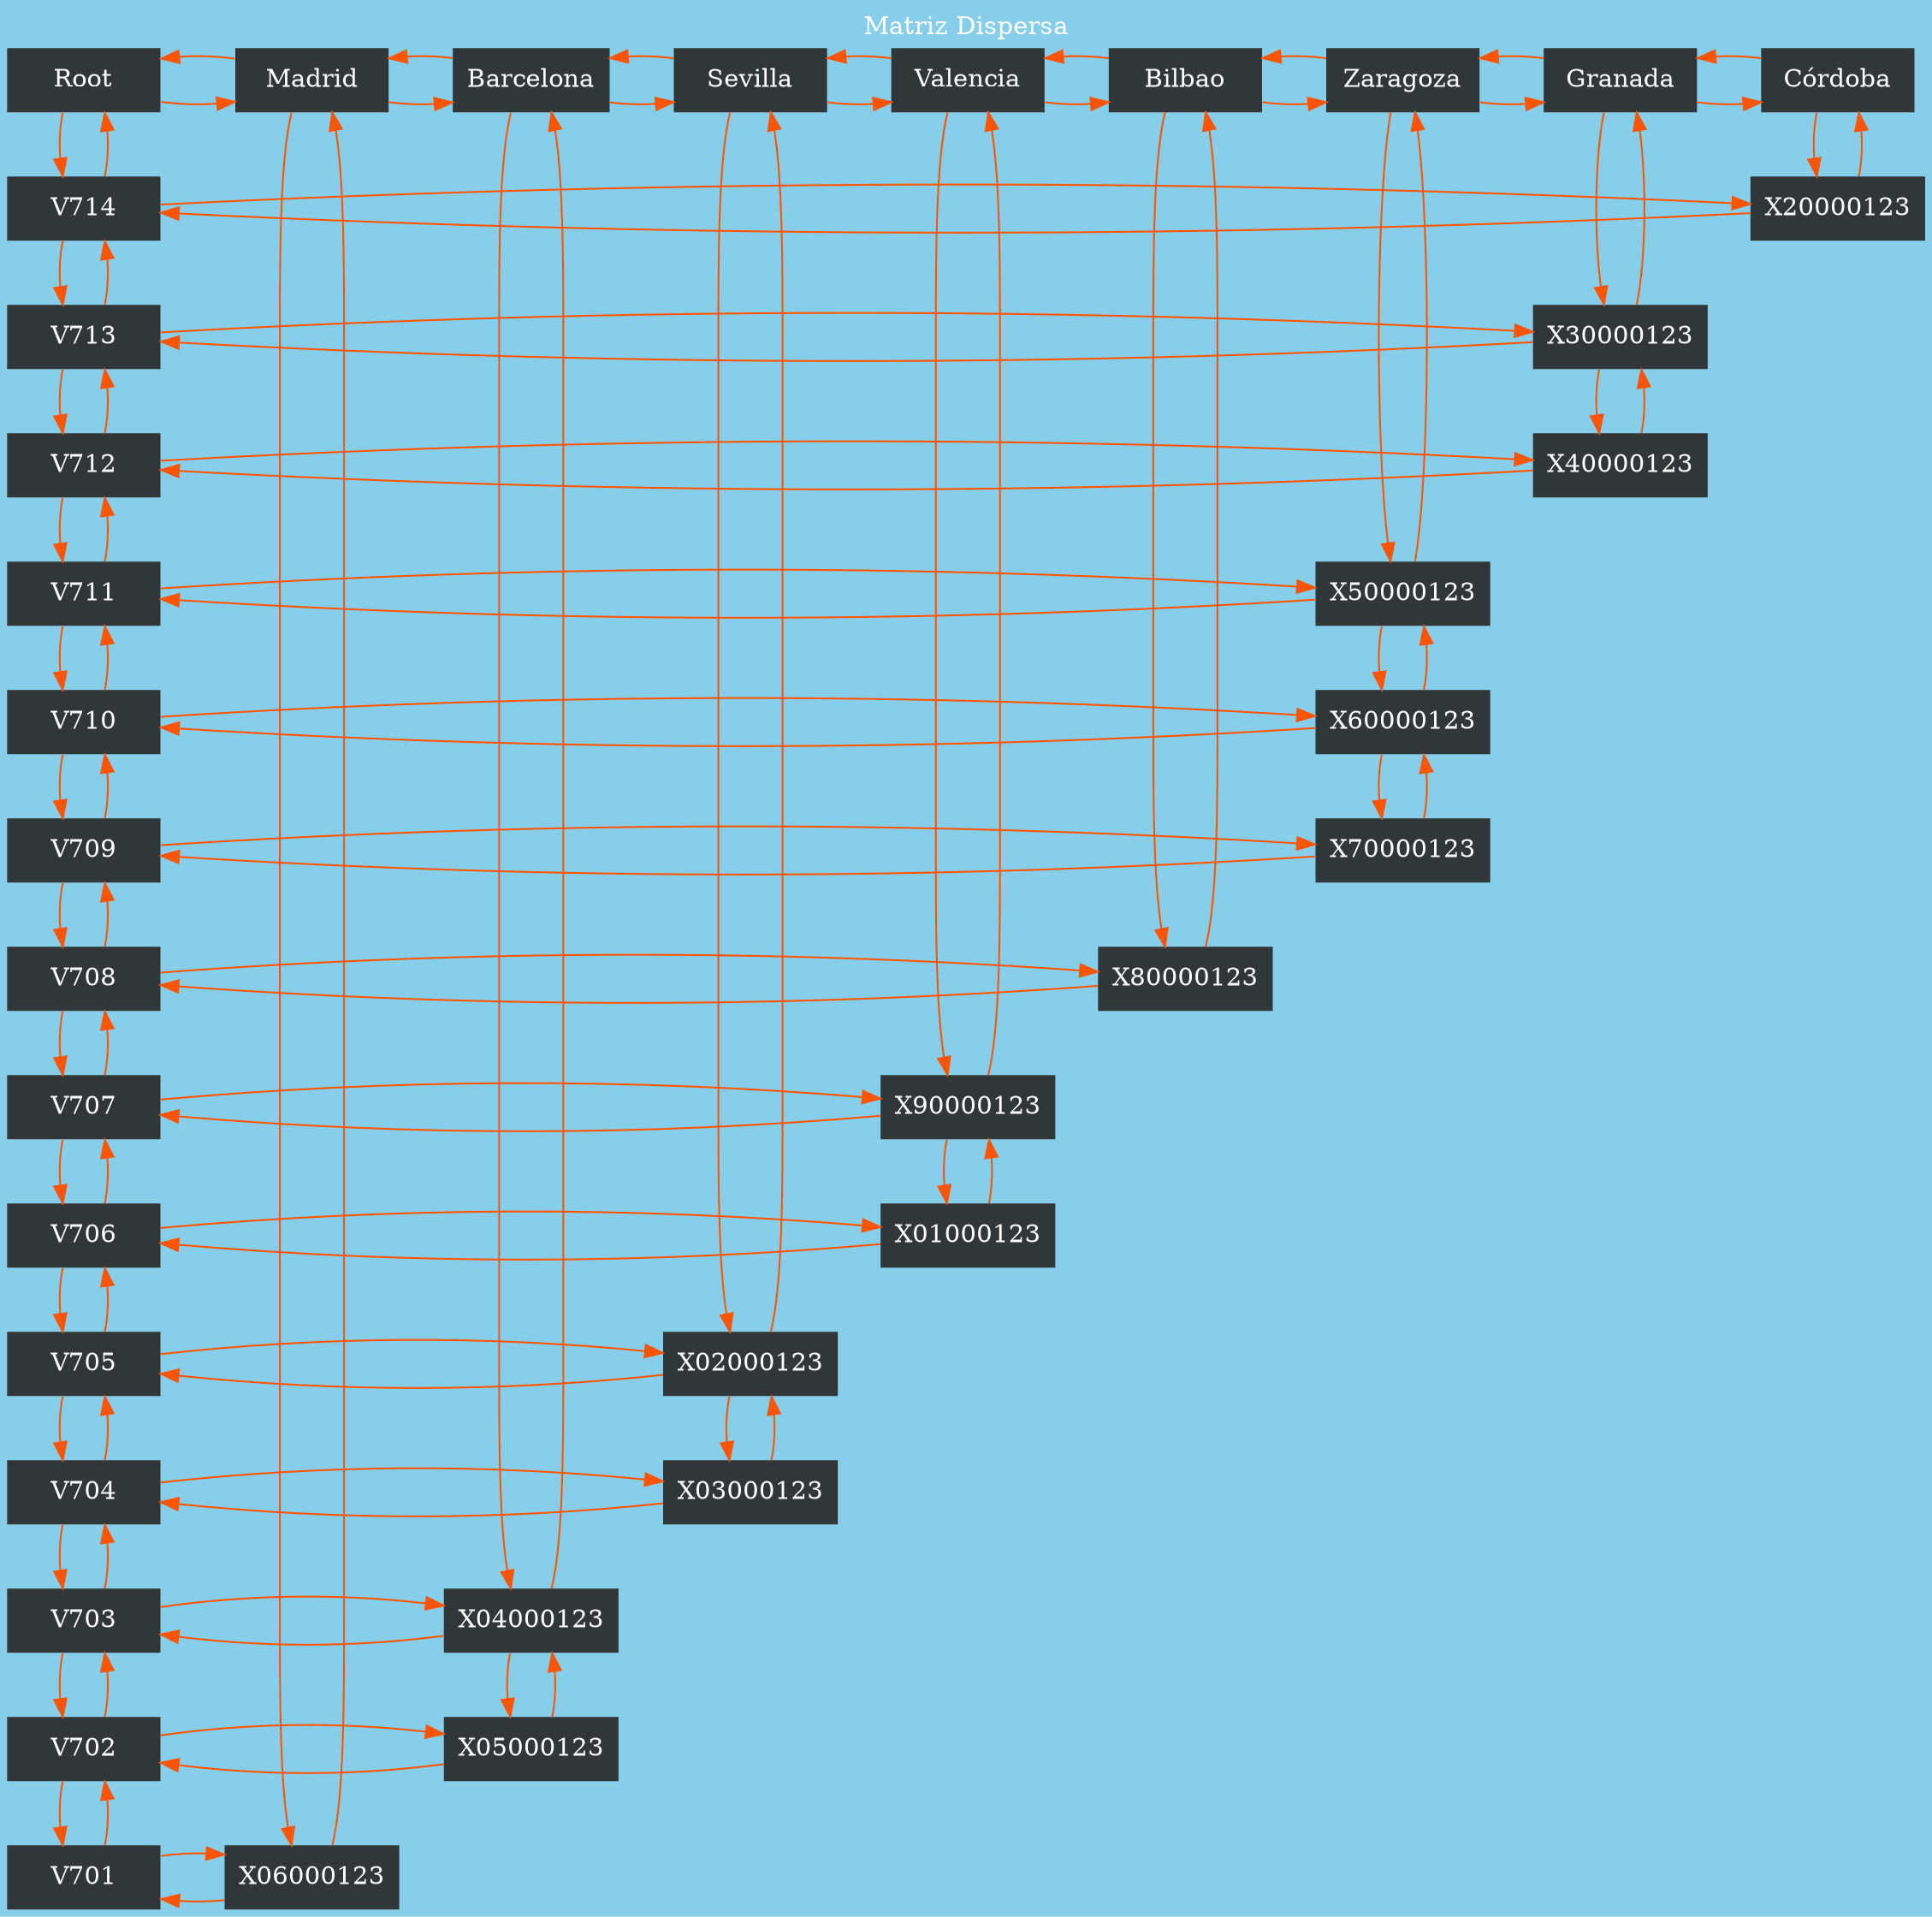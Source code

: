 digraph G {
bgcolor=skyblue;
fontcolor=white;
label= "Matriz Dispersa";
labelloc="t"
nodesep=0.5
node [shape=box width=1.2 style=filled fillcolor="#313638" fontcolor=white color=transparent]
 edge [fontcolor=white color="#ff5400"];
/*------------Cabeceras Horizontales------------*/
node0 [label="Root" group=1];
node1[label="Madrid" group=2];
node2[label="Barcelona" group=3];
node3[label="Sevilla" group=4];
node4[label="Valencia" group=5];
node5[label="Bilbao" group=6];
node6[label="Zaragoza" group=7];
node7[label="Granada" group=8];
node8[label="Córdoba" group=9];
/*------------Cabeceras Verticales------------*/
node9[label="V714" group=1];
node10[label="V713" group=1];
node11[label="V712" group=1];
node12[label="V711" group=1];
node13[label="V710" group=1];
node14[label="V709" group=1];
node15[label="V708" group=1];
node16[label="V707" group=1];
node17[label="V706" group=1];
node18[label="V705" group=1];
node19[label="V704" group=1];
node20[label="V703" group=1];
node21[label="V702" group=1];
node22[label="V701" group=1];
/*------------columna 1------------*/
nodo152[label="X06000123" group=2];
/*------------columna 2------------*/
nodo133[label="X04000123" group=3];
nodo143[label="X05000123" group=3];
/*------------columna 3------------*/
nodo114[label="X02000123" group=4];
nodo124[label="X03000123" group=4];
/*------------columna 4------------*/
nodo95[label="X90000123" group=5];
nodo105[label="X01000123" group=5];
/*------------columna 5------------*/
nodo86[label="X80000123" group=6];
/*------------columna 6------------*/
nodo57[label="X50000123" group=7];
nodo67[label="X60000123" group=7];
nodo77[label="X70000123" group=7];
/*------------columna 7------------*/
nodo38[label="X30000123" group=8];
nodo48[label="X40000123" group=8];
/*------------columna 8------------*/
nodo29[label="X20000123" group=9];
/*------------Relaciones Horizontales------------*/
node0 -> node1  node1 -> node2  node2 -> node3  node3 -> node4  node4 -> node5  node5 -> node6  node6 -> node7  node7 -> node8 ;
node8 -> node7 node7 -> node6 node6 -> node5 node5 -> node4 node4 -> node3 node3 -> node2 node2 -> node1  -> node0;
/*------------columna enlace:1------------*/
nodo152 -> node1
node1 -> nodo152
/*------------columna enlace:2------------*/
nodo133 -> node2
node2 -> nodo133
nodo143 -> nodo133
nodo133 -> nodo143
/*------------columna enlace:3------------*/
nodo114 -> node3
node3 -> nodo114
nodo124 -> nodo114
nodo114 -> nodo124
/*------------columna enlace:4------------*/
nodo95 -> node4
node4 -> nodo95
nodo105 -> nodo95
nodo95 -> nodo105
/*------------columna enlace:5------------*/
nodo86 -> node5
node5 -> nodo86
/*------------columna enlace:6------------*/
nodo57 -> node6
node6 -> nodo57
nodo67 -> nodo57
nodo57 -> nodo67
nodo77 -> nodo67
nodo67 -> nodo77
/*------------columna enlace:7------------*/
nodo38 -> node7
node7 -> nodo38
nodo48 -> nodo38
nodo38 -> nodo48
/*------------columna enlace:8------------*/
nodo29 -> node8
node8 -> nodo29
/*------------Relaciones Verticales------------*/
node0 -> node9  node9 -> node10  node10 -> node11  node11 -> node12  node12 -> node13  node13 -> node14  node14 -> node15  node15 -> node16  node16 -> node17  node17 -> node18  node18 -> node19  node19 -> node20  node20 -> node21  -> node22;
/*------------Fila enlace:1------------*/
nodo29 -> node9
node9 -> nodo29;
/*------------Fila enlace:2------------*/
nodo38 -> node10
node10 -> nodo38;
/*------------Fila enlace:3------------*/
nodo48 -> node11
node11 -> nodo48;
/*------------Fila enlace:4------------*/
nodo57 -> node12
node12 -> nodo57;
/*------------Fila enlace:5------------*/
nodo67 -> node13
node13 -> nodo67;
/*------------Fila enlace:6------------*/
nodo77 -> node14
node14 -> nodo77;
/*------------Fila enlace:7------------*/
nodo86 -> node15
node15 -> nodo86;
/*------------Fila enlace:8------------*/
nodo95 -> node16
node16 -> nodo95;
/*------------Fila enlace:9------------*/
nodo105 -> node17
node17 -> nodo105;
/*------------Fila enlace:10------------*/
nodo114 -> node18
node18 -> nodo114;
/*------------Fila enlace:11------------*/
nodo124 -> node19
node19 -> nodo124;
/*------------Fila enlace:12------------*/
nodo133 -> node20
node20 -> nodo133;
/*------------Fila enlace:13------------*/
nodo143 -> node21
node21 -> nodo143;
/*------------Fila enlace:14------------*/
nodo152 -> node22
node22 -> nodo152;
node22 -> node21 node21 -> node20 node20 -> node19 node19 -> node18 node18 -> node17 node17 -> node16 node16 -> node15 node15 -> node14 node14 -> node13 node13 -> node12 node12 -> node11 node11 -> node10 node10 -> node9  -> node0;
/*------------Encuadre Columnas-----------*/
{ rank=same; node0; node1; node2; node3; node4; node5; node6; node7; node8; };
/*------------Encuadre Filas-----------*/
{ rank=same; node9; nodo29; };
/*------------Encuadre Filas-----------*/
{ rank=same; node10; nodo38; };
/*------------Encuadre Filas-----------*/
{ rank=same; node11; nodo48; };
/*------------Encuadre Filas-----------*/
{ rank=same; node12; nodo57; };
/*------------Encuadre Filas-----------*/
{ rank=same; node13; nodo67; };
/*------------Encuadre Filas-----------*/
{ rank=same; node14; nodo77; };
/*------------Encuadre Filas-----------*/
{ rank=same; node15; nodo86; };
/*------------Encuadre Filas-----------*/
{ rank=same; node16; nodo95; };
/*------------Encuadre Filas-----------*/
{ rank=same; node17; nodo105; };
/*------------Encuadre Filas-----------*/
{ rank=same; node18; nodo114; };
/*------------Encuadre Filas-----------*/
{ rank=same; node19; nodo124; };
/*------------Encuadre Filas-----------*/
{ rank=same; node20; nodo133; };
/*------------Encuadre Filas-----------*/
{ rank=same; node21; nodo143; };
/*------------Encuadre Filas-----------*/
{ rank=same; node22; nodo152; };
}